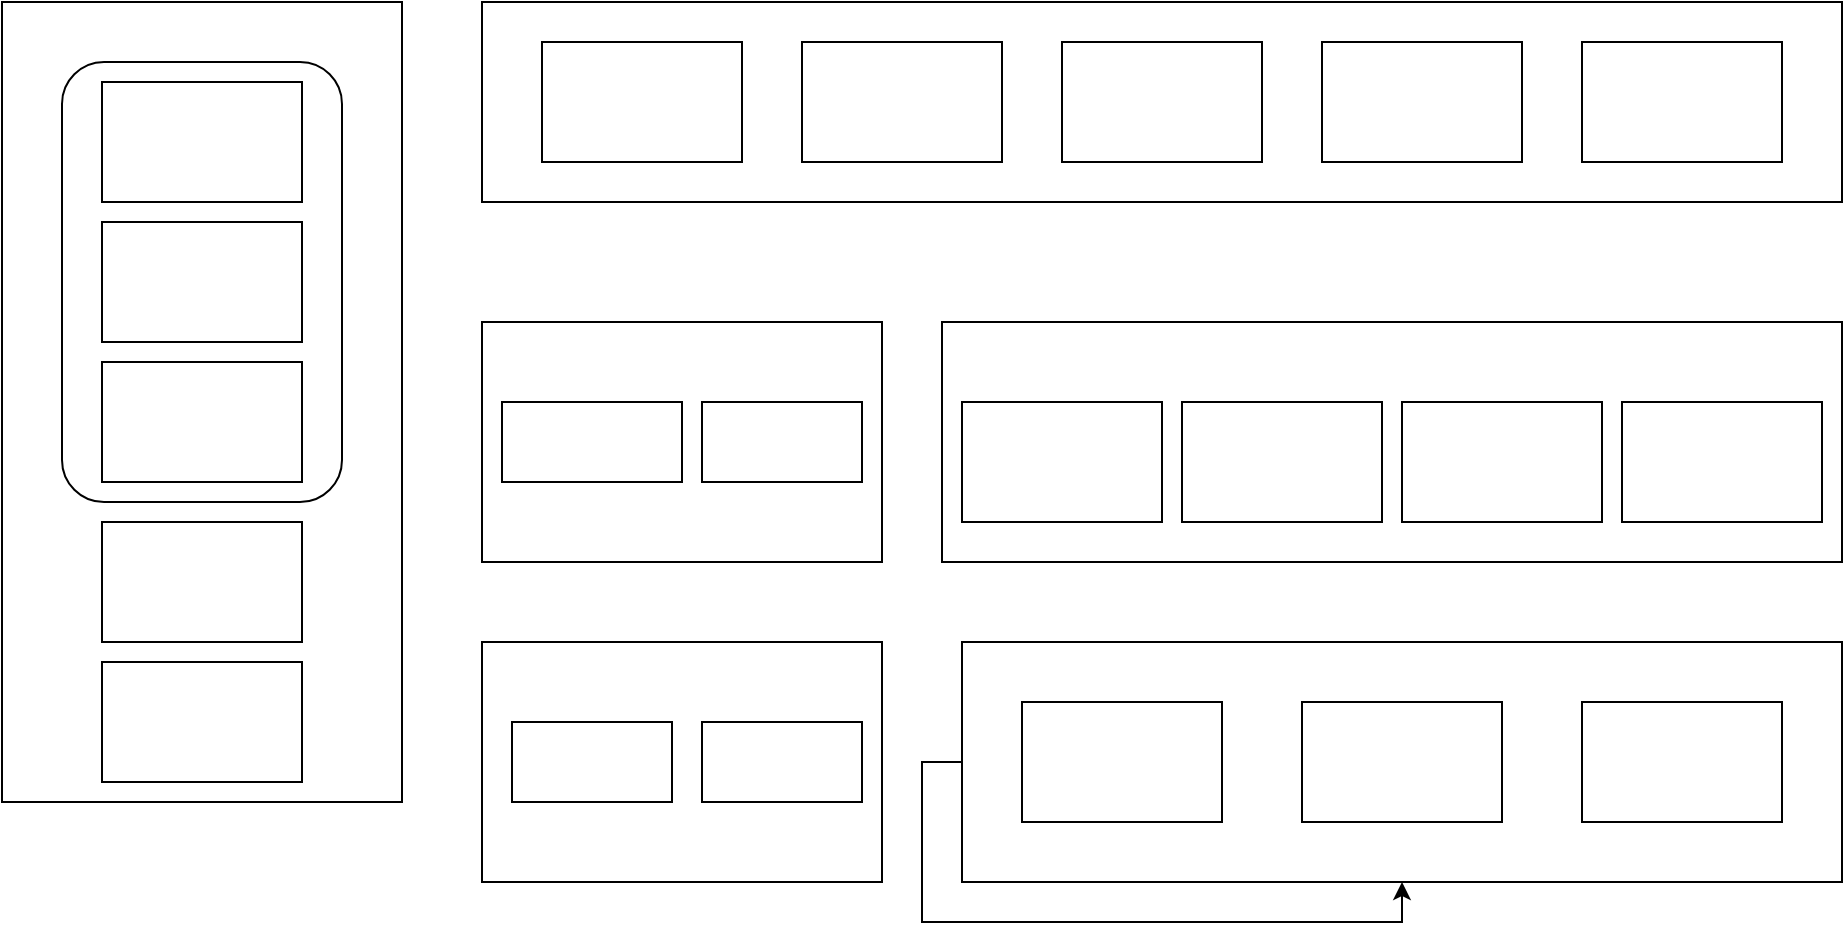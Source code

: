 <mxfile version="22.1.0" type="github">
  <diagram name="Page-1" id="JPabKTOy_tWIN6cOZ6wh">
    <mxGraphModel dx="1034" dy="464" grid="1" gridSize="10" guides="1" tooltips="1" connect="1" arrows="1" fold="1" page="1" pageScale="1" pageWidth="850" pageHeight="1100" math="0" shadow="0">
      <root>
        <mxCell id="0" />
        <mxCell id="1" parent="0" />
        <mxCell id="2iQ11YzVbMbQ5YA5zNbB-1" value="" style="rounded=0;whiteSpace=wrap;html=1;" vertex="1" parent="1">
          <mxGeometry x="80" y="110" width="120" height="40" as="geometry" />
        </mxCell>
        <mxCell id="2iQ11YzVbMbQ5YA5zNbB-2" value="" style="rounded=0;whiteSpace=wrap;html=1;" vertex="1" parent="1">
          <mxGeometry x="40" y="40" width="200" height="400" as="geometry" />
        </mxCell>
        <mxCell id="2iQ11YzVbMbQ5YA5zNbB-4" value="" style="rounded=1;whiteSpace=wrap;html=1;" vertex="1" parent="1">
          <mxGeometry x="70" y="70" width="140" height="220" as="geometry" />
        </mxCell>
        <mxCell id="2iQ11YzVbMbQ5YA5zNbB-5" value="" style="rounded=0;whiteSpace=wrap;html=1;" vertex="1" parent="1">
          <mxGeometry x="90" y="80" width="100" height="60" as="geometry" />
        </mxCell>
        <mxCell id="2iQ11YzVbMbQ5YA5zNbB-6" value="" style="rounded=0;whiteSpace=wrap;html=1;" vertex="1" parent="1">
          <mxGeometry x="90" y="150" width="100" height="60" as="geometry" />
        </mxCell>
        <mxCell id="2iQ11YzVbMbQ5YA5zNbB-7" value="" style="rounded=0;whiteSpace=wrap;html=1;" vertex="1" parent="1">
          <mxGeometry x="90" y="220" width="100" height="60" as="geometry" />
        </mxCell>
        <mxCell id="2iQ11YzVbMbQ5YA5zNbB-11" value="" style="rounded=0;whiteSpace=wrap;html=1;" vertex="1" parent="1">
          <mxGeometry x="90" y="300" width="100" height="60" as="geometry" />
        </mxCell>
        <mxCell id="2iQ11YzVbMbQ5YA5zNbB-12" value="" style="rounded=0;whiteSpace=wrap;html=1;" vertex="1" parent="1">
          <mxGeometry x="90" y="370" width="100" height="60" as="geometry" />
        </mxCell>
        <mxCell id="2iQ11YzVbMbQ5YA5zNbB-13" value="" style="rounded=0;whiteSpace=wrap;html=1;" vertex="1" parent="1">
          <mxGeometry x="280" y="40" width="680" height="100" as="geometry" />
        </mxCell>
        <mxCell id="2iQ11YzVbMbQ5YA5zNbB-15" value="" style="rounded=0;whiteSpace=wrap;html=1;" vertex="1" parent="1">
          <mxGeometry x="310" y="60" width="100" height="60" as="geometry" />
        </mxCell>
        <mxCell id="2iQ11YzVbMbQ5YA5zNbB-16" value="" style="rounded=0;whiteSpace=wrap;html=1;" vertex="1" parent="1">
          <mxGeometry x="570" y="60" width="100" height="60" as="geometry" />
        </mxCell>
        <mxCell id="2iQ11YzVbMbQ5YA5zNbB-17" value="" style="rounded=0;whiteSpace=wrap;html=1;" vertex="1" parent="1">
          <mxGeometry x="700" y="60" width="100" height="60" as="geometry" />
        </mxCell>
        <mxCell id="2iQ11YzVbMbQ5YA5zNbB-18" value="" style="rounded=0;whiteSpace=wrap;html=1;" vertex="1" parent="1">
          <mxGeometry x="440" y="60" width="100" height="60" as="geometry" />
        </mxCell>
        <mxCell id="2iQ11YzVbMbQ5YA5zNbB-19" value="" style="rounded=0;whiteSpace=wrap;html=1;" vertex="1" parent="1">
          <mxGeometry x="830" y="60" width="100" height="60" as="geometry" />
        </mxCell>
        <mxCell id="2iQ11YzVbMbQ5YA5zNbB-20" value="" style="rounded=0;whiteSpace=wrap;html=1;" vertex="1" parent="1">
          <mxGeometry x="510" y="200" width="450" height="120" as="geometry" />
        </mxCell>
        <mxCell id="2iQ11YzVbMbQ5YA5zNbB-21" value="" style="rounded=0;whiteSpace=wrap;html=1;" vertex="1" parent="1">
          <mxGeometry x="520" y="360" width="440" height="120" as="geometry" />
        </mxCell>
        <mxCell id="2iQ11YzVbMbQ5YA5zNbB-22" value="" style="rounded=0;whiteSpace=wrap;html=1;" vertex="1" parent="1">
          <mxGeometry x="300" y="210" width="60" height="60" as="geometry" />
        </mxCell>
        <mxCell id="2iQ11YzVbMbQ5YA5zNbB-23" value="" style="rounded=0;whiteSpace=wrap;html=1;" vertex="1" parent="1">
          <mxGeometry x="280" y="200" width="200" height="120" as="geometry" />
        </mxCell>
        <mxCell id="2iQ11YzVbMbQ5YA5zNbB-24" value="" style="rounded=0;whiteSpace=wrap;html=1;" vertex="1" parent="1">
          <mxGeometry x="550" y="390" width="100" height="60" as="geometry" />
        </mxCell>
        <mxCell id="2iQ11YzVbMbQ5YA5zNbB-25" value="" style="rounded=0;whiteSpace=wrap;html=1;" vertex="1" parent="1">
          <mxGeometry x="690" y="390" width="100" height="60" as="geometry" />
        </mxCell>
        <mxCell id="2iQ11YzVbMbQ5YA5zNbB-26" value="" style="rounded=0;whiteSpace=wrap;html=1;" vertex="1" parent="1">
          <mxGeometry x="830" y="390" width="100" height="60" as="geometry" />
        </mxCell>
        <mxCell id="2iQ11YzVbMbQ5YA5zNbB-27" value="" style="rounded=0;whiteSpace=wrap;html=1;" vertex="1" parent="1">
          <mxGeometry x="850" y="240" width="100" height="60" as="geometry" />
        </mxCell>
        <mxCell id="2iQ11YzVbMbQ5YA5zNbB-28" value="" style="rounded=0;whiteSpace=wrap;html=1;" vertex="1" parent="1">
          <mxGeometry x="520" y="240" width="100" height="60" as="geometry" />
        </mxCell>
        <mxCell id="2iQ11YzVbMbQ5YA5zNbB-29" value="" style="rounded=0;whiteSpace=wrap;html=1;" vertex="1" parent="1">
          <mxGeometry x="630" y="240" width="100" height="60" as="geometry" />
        </mxCell>
        <mxCell id="2iQ11YzVbMbQ5YA5zNbB-30" value="" style="rounded=0;whiteSpace=wrap;html=1;" vertex="1" parent="1">
          <mxGeometry x="740" y="240" width="100" height="60" as="geometry" />
        </mxCell>
        <mxCell id="2iQ11YzVbMbQ5YA5zNbB-35" value="" style="rounded=0;whiteSpace=wrap;html=1;" vertex="1" parent="1">
          <mxGeometry x="280" y="360" width="200" height="120" as="geometry" />
        </mxCell>
        <mxCell id="2iQ11YzVbMbQ5YA5zNbB-36" value="" style="rounded=0;whiteSpace=wrap;html=1;" vertex="1" parent="1">
          <mxGeometry x="290" y="240" width="90" height="40" as="geometry" />
        </mxCell>
        <mxCell id="2iQ11YzVbMbQ5YA5zNbB-37" value="" style="rounded=0;whiteSpace=wrap;html=1;" vertex="1" parent="1">
          <mxGeometry x="390" y="240" width="80" height="40" as="geometry" />
        </mxCell>
        <mxCell id="2iQ11YzVbMbQ5YA5zNbB-38" value="" style="rounded=0;whiteSpace=wrap;html=1;" vertex="1" parent="1">
          <mxGeometry x="390" y="400" width="80" height="40" as="geometry" />
        </mxCell>
        <mxCell id="2iQ11YzVbMbQ5YA5zNbB-40" value="" style="rounded=0;whiteSpace=wrap;html=1;" vertex="1" parent="1">
          <mxGeometry x="295" y="400" width="80" height="40" as="geometry" />
        </mxCell>
        <mxCell id="2iQ11YzVbMbQ5YA5zNbB-41" style="edgeStyle=orthogonalEdgeStyle;rounded=0;orthogonalLoop=1;jettySize=auto;html=1;exitX=0;exitY=0.5;exitDx=0;exitDy=0;" edge="1" parent="1" source="2iQ11YzVbMbQ5YA5zNbB-21" target="2iQ11YzVbMbQ5YA5zNbB-21">
          <mxGeometry relative="1" as="geometry" />
        </mxCell>
      </root>
    </mxGraphModel>
  </diagram>
</mxfile>
